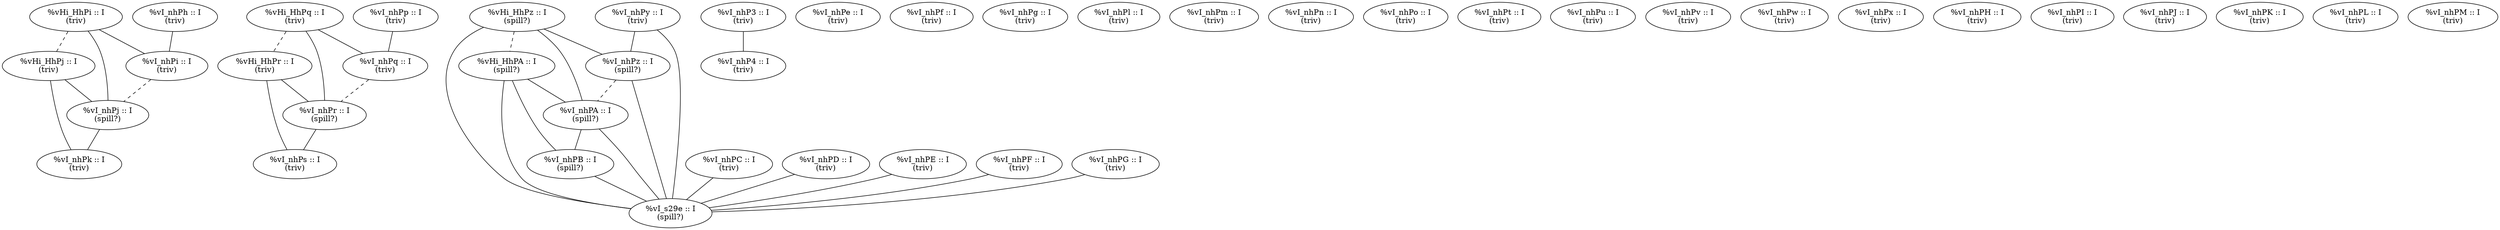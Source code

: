 graph G {
node [label="%vHi_HhPi :: I\n(triv)" style=filled fillcolor=white] "%vHi_HhPi";
node [label="%vHi_HhPj :: I\n(triv)" style=filled fillcolor=white] "%vHi_HhPj";
node [label="%vHi_HhPq :: I\n(triv)" style=filled fillcolor=white] "%vHi_HhPq";
node [label="%vHi_HhPr :: I\n(triv)" style=filled fillcolor=white] "%vHi_HhPr";
node [label="%vHi_HhPz :: I\n(spill?)" style=filled fillcolor=white] "%vHi_HhPz";
node [label="%vHi_HhPA :: I\n(spill?)" style=filled fillcolor=white] "%vHi_HhPA";
node [label="%vI_nhP3 :: I\n(triv)" style=filled fillcolor=white] "%vI_nhP3";
node [label="%vI_nhP4 :: I\n(triv)" style=filled fillcolor=white] "%vI_nhP4";
node [label="%vI_nhPe :: I\n(triv)" style=filled fillcolor=white] "%vI_nhPe";
node [label="%vI_nhPf :: I\n(triv)" style=filled fillcolor=white] "%vI_nhPf";
node [label="%vI_nhPg :: I\n(triv)" style=filled fillcolor=white] "%vI_nhPg";
node [label="%vI_nhPh :: I\n(triv)" style=filled fillcolor=white] "%vI_nhPh";
node [label="%vI_nhPi :: I\n(triv)" style=filled fillcolor=white] "%vI_nhPi";
node [label="%vI_nhPj :: I\n(spill?)" style=filled fillcolor=white] "%vI_nhPj";
node [label="%vI_nhPk :: I\n(triv)" style=filled fillcolor=white] "%vI_nhPk";
node [label="%vI_nhPl :: I\n(triv)" style=filled fillcolor=white] "%vI_nhPl";
node [label="%vI_nhPm :: I\n(triv)" style=filled fillcolor=white] "%vI_nhPm";
node [label="%vI_nhPn :: I\n(triv)" style=filled fillcolor=white] "%vI_nhPn";
node [label="%vI_nhPo :: I\n(triv)" style=filled fillcolor=white] "%vI_nhPo";
node [label="%vI_nhPp :: I\n(triv)" style=filled fillcolor=white] "%vI_nhPp";
node [label="%vI_nhPq :: I\n(triv)" style=filled fillcolor=white] "%vI_nhPq";
node [label="%vI_nhPr :: I\n(spill?)" style=filled fillcolor=white] "%vI_nhPr";
node [label="%vI_nhPs :: I\n(triv)" style=filled fillcolor=white] "%vI_nhPs";
node [label="%vI_nhPt :: I\n(triv)" style=filled fillcolor=white] "%vI_nhPt";
node [label="%vI_nhPu :: I\n(triv)" style=filled fillcolor=white] "%vI_nhPu";
node [label="%vI_nhPv :: I\n(triv)" style=filled fillcolor=white] "%vI_nhPv";
node [label="%vI_nhPw :: I\n(triv)" style=filled fillcolor=white] "%vI_nhPw";
node [label="%vI_nhPx :: I\n(triv)" style=filled fillcolor=white] "%vI_nhPx";
node [label="%vI_nhPy :: I\n(triv)" style=filled fillcolor=white] "%vI_nhPy";
node [label="%vI_nhPz :: I\n(spill?)" style=filled fillcolor=white] "%vI_nhPz";
node [label="%vI_nhPA :: I\n(spill?)" style=filled fillcolor=white] "%vI_nhPA";
node [label="%vI_nhPB :: I\n(spill?)" style=filled fillcolor=white] "%vI_nhPB";
node [label="%vI_nhPC :: I\n(triv)" style=filled fillcolor=white] "%vI_nhPC";
node [label="%vI_nhPD :: I\n(triv)" style=filled fillcolor=white] "%vI_nhPD";
node [label="%vI_nhPE :: I\n(triv)" style=filled fillcolor=white] "%vI_nhPE";
node [label="%vI_nhPF :: I\n(triv)" style=filled fillcolor=white] "%vI_nhPF";
node [label="%vI_nhPG :: I\n(triv)" style=filled fillcolor=white] "%vI_nhPG";
node [label="%vI_nhPH :: I\n(triv)" style=filled fillcolor=white] "%vI_nhPH";
node [label="%vI_nhPI :: I\n(triv)" style=filled fillcolor=white] "%vI_nhPI";
node [label="%vI_nhPJ :: I\n(triv)" style=filled fillcolor=white] "%vI_nhPJ";
node [label="%vI_nhPK :: I\n(triv)" style=filled fillcolor=white] "%vI_nhPK";
node [label="%vI_nhPL :: I\n(triv)" style=filled fillcolor=white] "%vI_nhPL";
node [label="%vI_nhPM :: I\n(triv)" style=filled fillcolor=white] "%vI_nhPM";
node [label="%vI_s29e :: I\n(spill?)" style=filled fillcolor=white] "%vI_s29e";
"%vHi_HhPi" -- "%vI_nhPi";
"%vHi_HhPi" -- "%vI_nhPj";
"%vHi_HhPi" -- "%vHi_HhPj" [ style = dashed ];
"%vHi_HhPj" -- "%vI_nhPj";
"%vHi_HhPj" -- "%vI_nhPk";
"%vHi_HhPq" -- "%vI_nhPq";
"%vHi_HhPq" -- "%vI_nhPr";
"%vHi_HhPq" -- "%vHi_HhPr" [ style = dashed ];
"%vHi_HhPr" -- "%vI_nhPr";
"%vHi_HhPr" -- "%vI_nhPs";
"%vHi_HhPz" -- "%vI_nhPz";
"%vHi_HhPz" -- "%vI_nhPA";
"%vHi_HhPz" -- "%vI_s29e";
"%vHi_HhPz" -- "%vHi_HhPA" [ style = dashed ];
"%vHi_HhPA" -- "%vI_nhPA";
"%vHi_HhPA" -- "%vI_nhPB";
"%vHi_HhPA" -- "%vI_s29e";
"%vI_nhP3" -- "%vI_nhP4";
"%vI_nhPh" -- "%vI_nhPi";
"%vI_nhPi" -- "%vI_nhPj" [ style = dashed ];
"%vI_nhPj" -- "%vI_nhPk";
"%vI_nhPp" -- "%vI_nhPq";
"%vI_nhPq" -- "%vI_nhPr" [ style = dashed ];
"%vI_nhPr" -- "%vI_nhPs";
"%vI_nhPy" -- "%vI_nhPz";
"%vI_nhPy" -- "%vI_s29e";
"%vI_nhPz" -- "%vI_s29e";
"%vI_nhPz" -- "%vI_nhPA" [ style = dashed ];
"%vI_nhPA" -- "%vI_nhPB";
"%vI_nhPA" -- "%vI_s29e";
"%vI_nhPB" -- "%vI_s29e";
"%vI_nhPC" -- "%vI_s29e";
"%vI_nhPD" -- "%vI_s29e";
"%vI_nhPE" -- "%vI_s29e";
"%vI_nhPF" -- "%vI_s29e";
"%vI_nhPG" -- "%vI_s29e";
}
